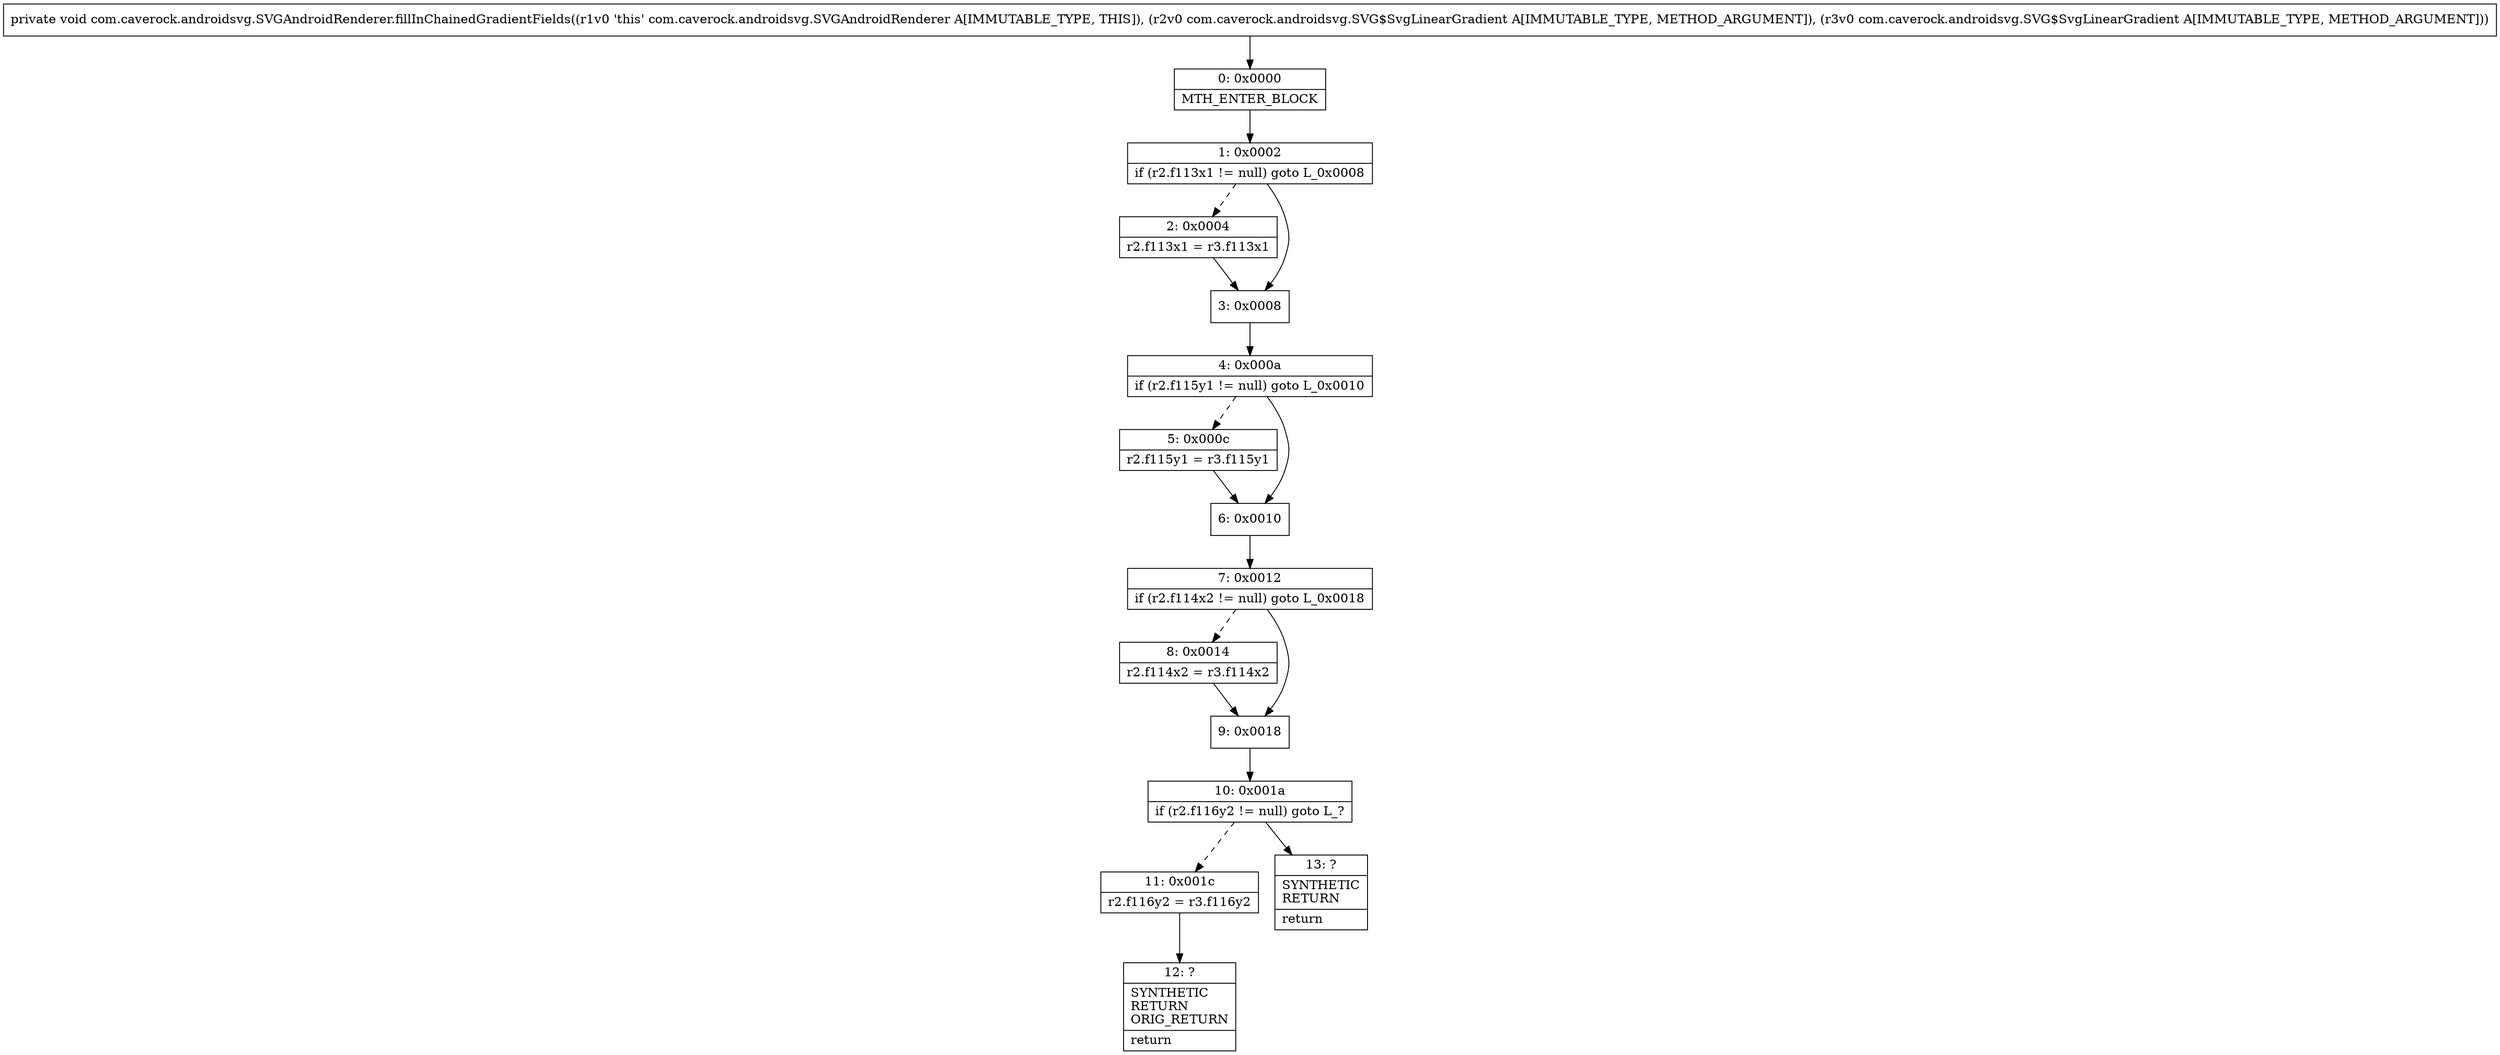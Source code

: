 digraph "CFG forcom.caverock.androidsvg.SVGAndroidRenderer.fillInChainedGradientFields(Lcom\/caverock\/androidsvg\/SVG$SvgLinearGradient;Lcom\/caverock\/androidsvg\/SVG$SvgLinearGradient;)V" {
Node_0 [shape=record,label="{0\:\ 0x0000|MTH_ENTER_BLOCK\l}"];
Node_1 [shape=record,label="{1\:\ 0x0002|if (r2.f113x1 != null) goto L_0x0008\l}"];
Node_2 [shape=record,label="{2\:\ 0x0004|r2.f113x1 = r3.f113x1\l}"];
Node_3 [shape=record,label="{3\:\ 0x0008}"];
Node_4 [shape=record,label="{4\:\ 0x000a|if (r2.f115y1 != null) goto L_0x0010\l}"];
Node_5 [shape=record,label="{5\:\ 0x000c|r2.f115y1 = r3.f115y1\l}"];
Node_6 [shape=record,label="{6\:\ 0x0010}"];
Node_7 [shape=record,label="{7\:\ 0x0012|if (r2.f114x2 != null) goto L_0x0018\l}"];
Node_8 [shape=record,label="{8\:\ 0x0014|r2.f114x2 = r3.f114x2\l}"];
Node_9 [shape=record,label="{9\:\ 0x0018}"];
Node_10 [shape=record,label="{10\:\ 0x001a|if (r2.f116y2 != null) goto L_?\l}"];
Node_11 [shape=record,label="{11\:\ 0x001c|r2.f116y2 = r3.f116y2\l}"];
Node_12 [shape=record,label="{12\:\ ?|SYNTHETIC\lRETURN\lORIG_RETURN\l|return\l}"];
Node_13 [shape=record,label="{13\:\ ?|SYNTHETIC\lRETURN\l|return\l}"];
MethodNode[shape=record,label="{private void com.caverock.androidsvg.SVGAndroidRenderer.fillInChainedGradientFields((r1v0 'this' com.caverock.androidsvg.SVGAndroidRenderer A[IMMUTABLE_TYPE, THIS]), (r2v0 com.caverock.androidsvg.SVG$SvgLinearGradient A[IMMUTABLE_TYPE, METHOD_ARGUMENT]), (r3v0 com.caverock.androidsvg.SVG$SvgLinearGradient A[IMMUTABLE_TYPE, METHOD_ARGUMENT])) }"];
MethodNode -> Node_0;
Node_0 -> Node_1;
Node_1 -> Node_2[style=dashed];
Node_1 -> Node_3;
Node_2 -> Node_3;
Node_3 -> Node_4;
Node_4 -> Node_5[style=dashed];
Node_4 -> Node_6;
Node_5 -> Node_6;
Node_6 -> Node_7;
Node_7 -> Node_8[style=dashed];
Node_7 -> Node_9;
Node_8 -> Node_9;
Node_9 -> Node_10;
Node_10 -> Node_11[style=dashed];
Node_10 -> Node_13;
Node_11 -> Node_12;
}

